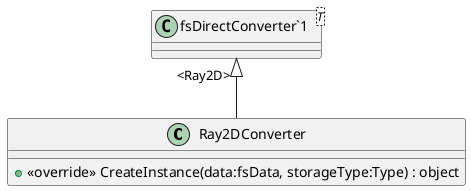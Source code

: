 @startuml
class Ray2DConverter {
    + <<override>> CreateInstance(data:fsData, storageType:Type) : object
}
class "fsDirectConverter`1"<T> {
}
"fsDirectConverter`1" "<Ray2D>" <|-- Ray2DConverter
@enduml
